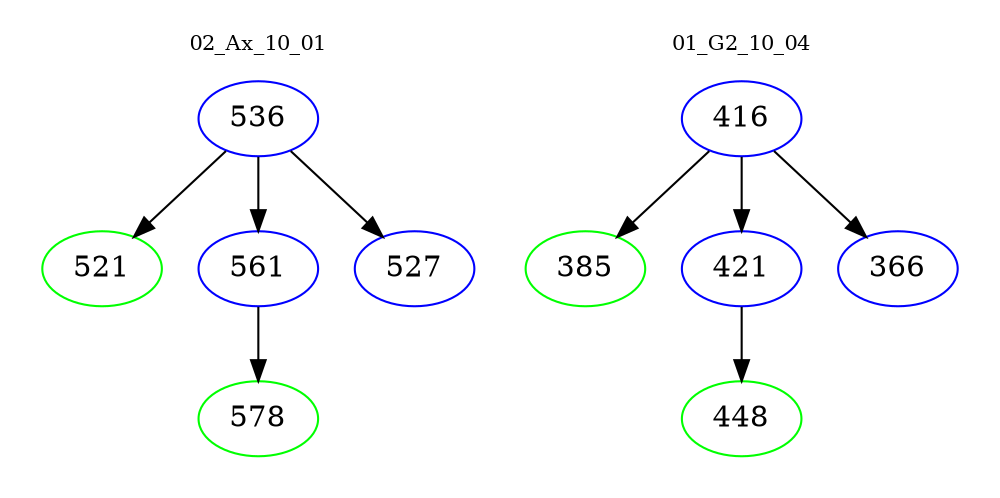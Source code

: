 digraph{
subgraph cluster_0 {
color = white
label = "02_Ax_10_01";
fontsize=10;
T0_536 [label="536", color="blue"]
T0_536 -> T0_521 [color="black"]
T0_521 [label="521", color="green"]
T0_536 -> T0_561 [color="black"]
T0_561 [label="561", color="blue"]
T0_561 -> T0_578 [color="black"]
T0_578 [label="578", color="green"]
T0_536 -> T0_527 [color="black"]
T0_527 [label="527", color="blue"]
}
subgraph cluster_1 {
color = white
label = "01_G2_10_04";
fontsize=10;
T1_416 [label="416", color="blue"]
T1_416 -> T1_385 [color="black"]
T1_385 [label="385", color="green"]
T1_416 -> T1_421 [color="black"]
T1_421 [label="421", color="blue"]
T1_421 -> T1_448 [color="black"]
T1_448 [label="448", color="green"]
T1_416 -> T1_366 [color="black"]
T1_366 [label="366", color="blue"]
}
}
